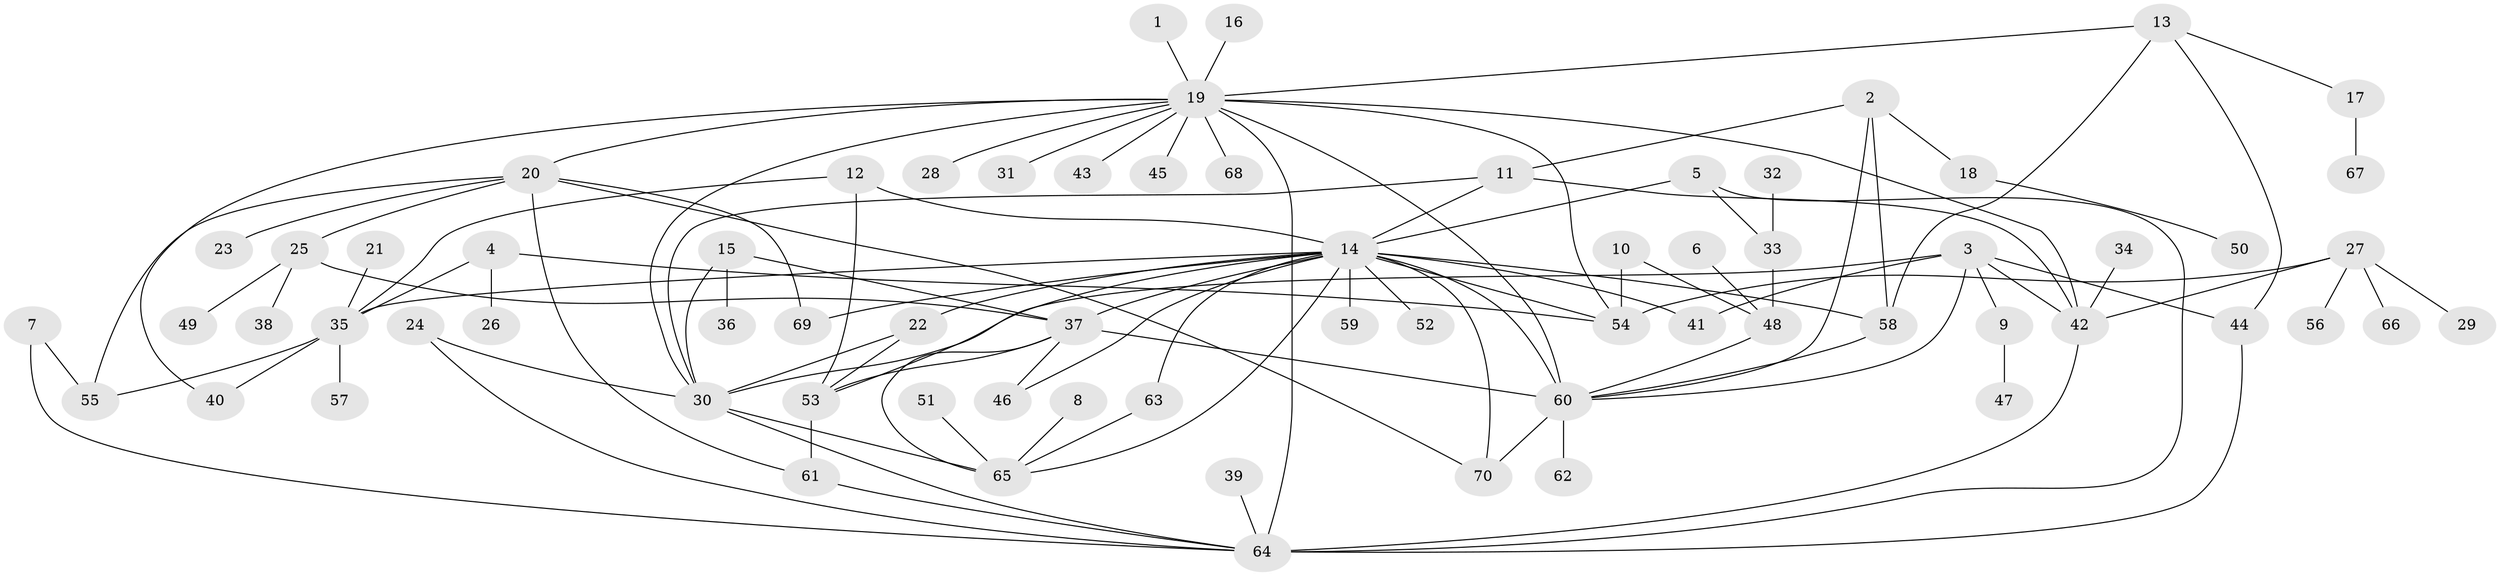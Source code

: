 // original degree distribution, {8: 0.030303030303030304, 22: 0.010101010101010102, 3: 0.12121212121212122, 13: 0.010101010101010102, 17: 0.010101010101010102, 7: 0.020202020202020204, 6: 0.030303030303030304, 1: 0.4444444444444444, 4: 0.12121212121212122, 12: 0.010101010101010102, 5: 0.020202020202020204, 2: 0.1717171717171717}
// Generated by graph-tools (version 1.1) at 2025/36/03/04/25 23:36:57]
// undirected, 70 vertices, 109 edges
graph export_dot {
  node [color=gray90,style=filled];
  1;
  2;
  3;
  4;
  5;
  6;
  7;
  8;
  9;
  10;
  11;
  12;
  13;
  14;
  15;
  16;
  17;
  18;
  19;
  20;
  21;
  22;
  23;
  24;
  25;
  26;
  27;
  28;
  29;
  30;
  31;
  32;
  33;
  34;
  35;
  36;
  37;
  38;
  39;
  40;
  41;
  42;
  43;
  44;
  45;
  46;
  47;
  48;
  49;
  50;
  51;
  52;
  53;
  54;
  55;
  56;
  57;
  58;
  59;
  60;
  61;
  62;
  63;
  64;
  65;
  66;
  67;
  68;
  69;
  70;
  1 -- 19 [weight=1.0];
  2 -- 11 [weight=1.0];
  2 -- 18 [weight=1.0];
  2 -- 58 [weight=1.0];
  2 -- 60 [weight=1.0];
  3 -- 9 [weight=1.0];
  3 -- 30 [weight=1.0];
  3 -- 41 [weight=1.0];
  3 -- 42 [weight=1.0];
  3 -- 44 [weight=1.0];
  3 -- 60 [weight=1.0];
  4 -- 26 [weight=1.0];
  4 -- 35 [weight=1.0];
  4 -- 54 [weight=1.0];
  5 -- 14 [weight=1.0];
  5 -- 33 [weight=1.0];
  5 -- 64 [weight=1.0];
  6 -- 48 [weight=1.0];
  7 -- 55 [weight=1.0];
  7 -- 64 [weight=1.0];
  8 -- 65 [weight=1.0];
  9 -- 47 [weight=1.0];
  10 -- 48 [weight=1.0];
  10 -- 54 [weight=1.0];
  11 -- 14 [weight=1.0];
  11 -- 30 [weight=1.0];
  11 -- 42 [weight=1.0];
  12 -- 14 [weight=1.0];
  12 -- 35 [weight=1.0];
  12 -- 53 [weight=1.0];
  13 -- 17 [weight=1.0];
  13 -- 19 [weight=1.0];
  13 -- 44 [weight=1.0];
  13 -- 58 [weight=1.0];
  14 -- 22 [weight=1.0];
  14 -- 35 [weight=1.0];
  14 -- 37 [weight=2.0];
  14 -- 41 [weight=1.0];
  14 -- 46 [weight=1.0];
  14 -- 52 [weight=1.0];
  14 -- 53 [weight=1.0];
  14 -- 54 [weight=1.0];
  14 -- 58 [weight=1.0];
  14 -- 59 [weight=1.0];
  14 -- 60 [weight=1.0];
  14 -- 63 [weight=1.0];
  14 -- 65 [weight=1.0];
  14 -- 69 [weight=1.0];
  14 -- 70 [weight=1.0];
  15 -- 30 [weight=1.0];
  15 -- 36 [weight=1.0];
  15 -- 37 [weight=1.0];
  16 -- 19 [weight=1.0];
  17 -- 67 [weight=1.0];
  18 -- 50 [weight=1.0];
  19 -- 20 [weight=1.0];
  19 -- 28 [weight=1.0];
  19 -- 30 [weight=1.0];
  19 -- 31 [weight=1.0];
  19 -- 40 [weight=1.0];
  19 -- 42 [weight=1.0];
  19 -- 43 [weight=1.0];
  19 -- 45 [weight=1.0];
  19 -- 54 [weight=1.0];
  19 -- 60 [weight=1.0];
  19 -- 64 [weight=2.0];
  19 -- 68 [weight=1.0];
  20 -- 23 [weight=1.0];
  20 -- 25 [weight=1.0];
  20 -- 55 [weight=1.0];
  20 -- 61 [weight=1.0];
  20 -- 69 [weight=1.0];
  20 -- 70 [weight=1.0];
  21 -- 35 [weight=1.0];
  22 -- 30 [weight=1.0];
  22 -- 53 [weight=1.0];
  24 -- 30 [weight=1.0];
  24 -- 64 [weight=1.0];
  25 -- 37 [weight=1.0];
  25 -- 38 [weight=1.0];
  25 -- 49 [weight=1.0];
  27 -- 29 [weight=1.0];
  27 -- 42 [weight=1.0];
  27 -- 54 [weight=2.0];
  27 -- 56 [weight=1.0];
  27 -- 66 [weight=1.0];
  30 -- 64 [weight=1.0];
  30 -- 65 [weight=1.0];
  32 -- 33 [weight=1.0];
  33 -- 48 [weight=1.0];
  34 -- 42 [weight=1.0];
  35 -- 40 [weight=1.0];
  35 -- 55 [weight=1.0];
  35 -- 57 [weight=1.0];
  37 -- 46 [weight=1.0];
  37 -- 53 [weight=1.0];
  37 -- 60 [weight=2.0];
  37 -- 65 [weight=1.0];
  39 -- 64 [weight=1.0];
  42 -- 64 [weight=1.0];
  44 -- 64 [weight=1.0];
  48 -- 60 [weight=1.0];
  51 -- 65 [weight=1.0];
  53 -- 61 [weight=1.0];
  58 -- 60 [weight=1.0];
  60 -- 62 [weight=1.0];
  60 -- 70 [weight=1.0];
  61 -- 64 [weight=1.0];
  63 -- 65 [weight=1.0];
}
